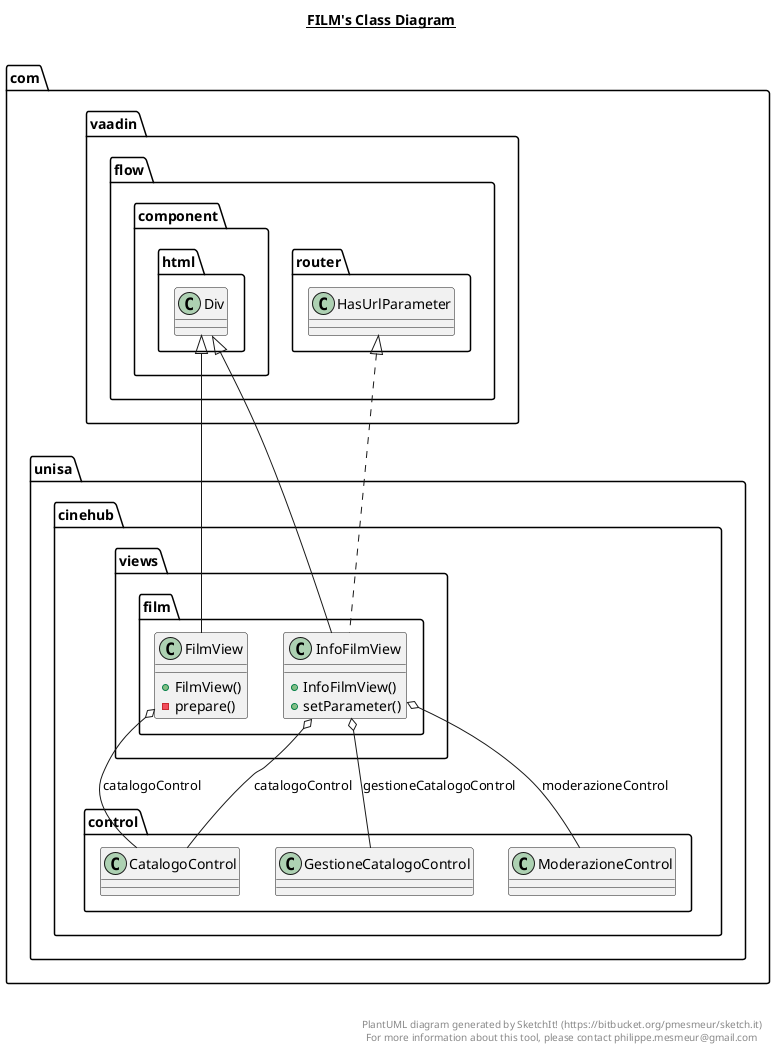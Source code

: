 @startuml

title __FILM's Class Diagram__\n

  namespace com.unisa.cinehub {
    namespace views.film {
      class com.unisa.cinehub.views.film.FilmView {
          + FilmView()
          - prepare()
      }
    }
  }
  

  namespace com.unisa.cinehub {
    namespace views.film {
      class com.unisa.cinehub.views.film.InfoFilmView {
          + InfoFilmView()
          + setParameter()
      }
    }
  }
  

  com.unisa.cinehub.views.film.FilmView -up-|> com.vaadin.flow.component.html.Div
  com.unisa.cinehub.views.film.FilmView o-- com.unisa.cinehub.control.CatalogoControl : catalogoControl
  com.unisa.cinehub.views.film.InfoFilmView .up.|> com.vaadin.flow.router.HasUrlParameter
  com.unisa.cinehub.views.film.InfoFilmView -up-|> com.vaadin.flow.component.html.Div
  com.unisa.cinehub.views.film.InfoFilmView o-- com.unisa.cinehub.control.CatalogoControl : catalogoControl
  com.unisa.cinehub.views.film.InfoFilmView o-- com.unisa.cinehub.control.GestioneCatalogoControl : gestioneCatalogoControl
  com.unisa.cinehub.views.film.InfoFilmView o-- com.unisa.cinehub.control.ModerazioneControl : moderazioneControl


right footer


PlantUML diagram generated by SketchIt! (https://bitbucket.org/pmesmeur/sketch.it)
For more information about this tool, please contact philippe.mesmeur@gmail.com
endfooter

@enduml
